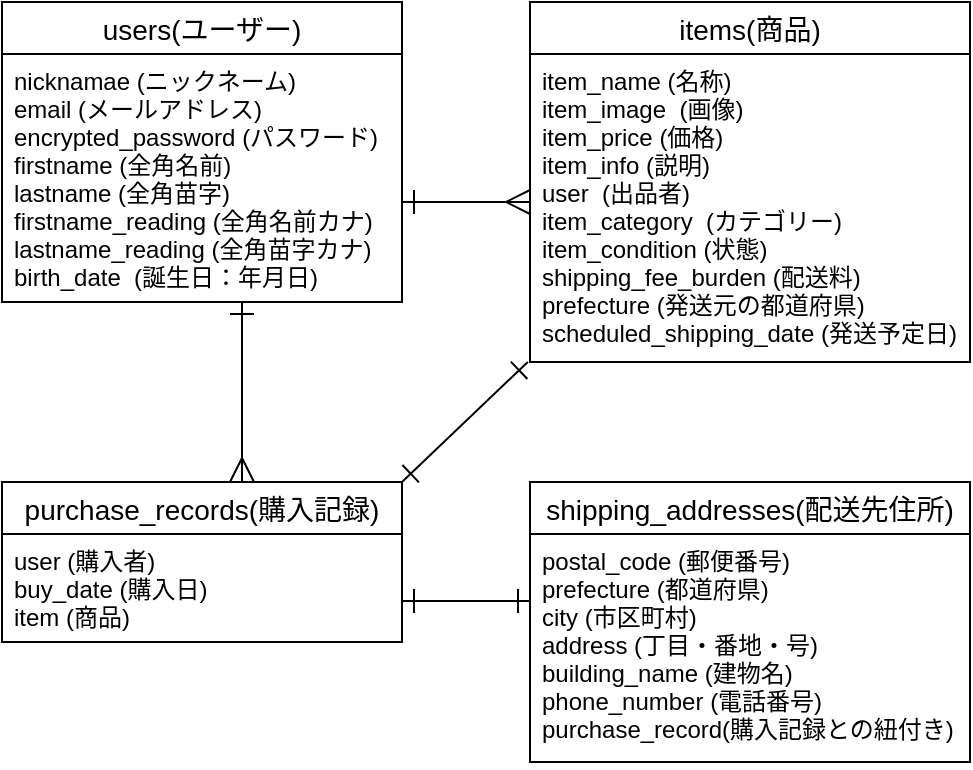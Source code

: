 <mxfile version="13.6.5">
    <diagram id="8yftX8nzzfLrfhgopFjj" name="ページ1">
        <mxGraphModel dx="938" dy="770" grid="1" gridSize="10" guides="1" tooltips="1" connect="1" arrows="1" fold="1" page="1" pageScale="1" pageWidth="827" pageHeight="1169" math="0" shadow="0">
            <root>
                <mxCell id="0"/>
                <mxCell id="1" parent="0"/>
                <mxCell id="15" value="users(ユーザー)" style="swimlane;fontStyle=0;childLayout=stackLayout;horizontal=1;startSize=26;horizontalStack=0;resizeParent=1;resizeParentMax=0;resizeLast=0;collapsible=1;marginBottom=0;align=center;fontSize=14;" parent="1" vertex="1">
                    <mxGeometry x="40" y="20" width="200" height="150" as="geometry"/>
                </mxCell>
                <mxCell id="25" value="purchase_records(購入記録)" style="swimlane;fontStyle=0;childLayout=stackLayout;horizontal=1;startSize=26;horizontalStack=0;resizeParent=1;resizeParentMax=0;resizeLast=0;collapsible=1;marginBottom=0;align=center;fontSize=14;" parent="1" vertex="1">
                    <mxGeometry x="40" y="260" width="200" height="80" as="geometry"/>
                </mxCell>
                <mxCell id="27" value="user (購入者)&#10;buy_date (購入日)&#10;item (商品)" style="text;strokeColor=none;fillColor=none;spacingLeft=4;spacingRight=4;overflow=hidden;rotatable=0;points=[[0,0.5],[1,0.5]];portConstraint=eastwest;fontSize=12;" parent="25" vertex="1">
                    <mxGeometry y="26" width="200" height="54" as="geometry"/>
                </mxCell>
                <mxCell id="19" value="items(商品)" style="swimlane;fontStyle=0;childLayout=stackLayout;horizontal=1;startSize=26;horizontalStack=0;resizeParent=1;resizeParentMax=0;resizeLast=0;collapsible=1;marginBottom=0;align=center;fontSize=14;" parent="1" vertex="1">
                    <mxGeometry x="304" y="20" width="220" height="180" as="geometry"/>
                </mxCell>
                <mxCell id="20" value="item_name (名称)&#10;item_image  (画像)&#10;item_price (価格)&#10;item_info (説明)&#10;user  (出品者)&#10;item_category  (カテゴリー)&#10;item_condition (状態)&#10;shipping_fee_burden (配送料)&#10;prefecture (発送元の都道府県)&#10;scheduled_shipping_date (発送予定日)" style="text;strokeColor=none;fillColor=none;spacingLeft=4;spacingRight=4;overflow=hidden;rotatable=0;points=[[0,0.5],[1,0.5]];portConstraint=eastwest;fontSize=12;" parent="19" vertex="1">
                    <mxGeometry y="26" width="220" height="154" as="geometry"/>
                </mxCell>
                <mxCell id="29" value="shipping_addresses(配送先住所)" style="swimlane;fontStyle=0;childLayout=stackLayout;horizontal=1;startSize=26;horizontalStack=0;resizeParent=1;resizeParentMax=0;resizeLast=0;collapsible=1;marginBottom=0;align=center;fontSize=14;" parent="1" vertex="1">
                    <mxGeometry x="304" y="260" width="220" height="140" as="geometry"/>
                </mxCell>
                <mxCell id="30" value="postal_code (郵便番号)&#10;prefecture (都道府県)&#10;city (市区町村)&#10;address (丁目・番地・号)&#10;building_name (建物名)&#10;phone_number (電話番号)&#10;purchase_record(購入記録との紐付き)" style="text;strokeColor=none;fillColor=none;spacingLeft=4;spacingRight=4;overflow=hidden;rotatable=0;points=[[0,0.5],[1,0.5]];portConstraint=eastwest;fontSize=12;" parent="29" vertex="1">
                    <mxGeometry y="26" width="220" height="114" as="geometry"/>
                </mxCell>
                <mxCell id="62" style="edgeStyle=none;rounded=0;orthogonalLoop=1;jettySize=auto;html=1;exitX=1;exitY=0.5;exitDx=0;exitDy=0;entryX=0;entryY=0.5;entryDx=0;entryDy=0;startArrow=ERone;startFill=0;endArrow=ERmany;endFill=0;strokeWidth=1;endSize=10;startSize=10;targetPerimeterSpacing=6;sourcePerimeterSpacing=6;" parent="1" edge="1">
                    <mxGeometry relative="1" as="geometry">
                        <mxPoint x="240" y="120" as="sourcePoint"/>
                        <mxPoint x="304" y="120" as="targetPoint"/>
                    </mxGeometry>
                </mxCell>
                <mxCell id="16" value="nicknamae (ニックネーム)&#10;email (メールアドレス)&#10;encrypted_password (パスワード)&#10;firstname (全角名前)&#10;lastname (全角苗字)&#10;firstname_reading (全角名前カナ)&#10;lastname_reading (全角苗字カナ)&#10;birth_date  (誕生日：年月日)" style="text;strokeColor=none;fillColor=none;spacingLeft=4;spacingRight=4;overflow=hidden;rotatable=0;points=[[0,0.5],[1,0.5]];portConstraint=eastwest;fontSize=12;" parent="1" vertex="1">
                    <mxGeometry x="40" y="46" width="200" height="124" as="geometry"/>
                </mxCell>
                <mxCell id="63" style="edgeStyle=none;rounded=0;orthogonalLoop=1;jettySize=auto;html=1;startArrow=ERone;startFill=0;endArrow=ERmany;endFill=0;strokeWidth=1;endSize=10;startSize=10;targetPerimeterSpacing=6;sourcePerimeterSpacing=6;" parent="1" edge="1">
                    <mxGeometry relative="1" as="geometry">
                        <mxPoint x="160" y="170" as="sourcePoint"/>
                        <mxPoint x="160" y="260" as="targetPoint"/>
                    </mxGeometry>
                </mxCell>
                <mxCell id="64" style="edgeStyle=none;rounded=0;orthogonalLoop=1;jettySize=auto;html=1;exitX=1;exitY=0.5;exitDx=0;exitDy=0;entryX=0;entryY=0.5;entryDx=0;entryDy=0;startArrow=ERone;startFill=0;endArrow=ERone;endFill=0;strokeWidth=1;endSize=10;startSize=10;targetPerimeterSpacing=6;sourcePerimeterSpacing=6;" parent="1" edge="1">
                    <mxGeometry relative="1" as="geometry">
                        <mxPoint x="240" y="319.5" as="sourcePoint"/>
                        <mxPoint x="304" y="319.5" as="targetPoint"/>
                    </mxGeometry>
                </mxCell>
                <mxCell id="65" style="edgeStyle=none;rounded=0;orthogonalLoop=1;jettySize=auto;html=1;exitX=-0.005;exitY=1;exitDx=0;exitDy=0;startArrow=ERone;startFill=0;endArrow=ERone;endFill=0;strokeWidth=1;endSize=10;startSize=10;targetPerimeterSpacing=6;sourcePerimeterSpacing=6;entryX=1;entryY=0;entryDx=0;entryDy=0;exitPerimeter=0;" parent="1" source="20" target="25" edge="1">
                    <mxGeometry relative="1" as="geometry">
                        <mxPoint x="280" y="199.5" as="sourcePoint"/>
                        <mxPoint x="280" y="260" as="targetPoint"/>
                    </mxGeometry>
                </mxCell>
            </root>
        </mxGraphModel>
    </diagram>
</mxfile>